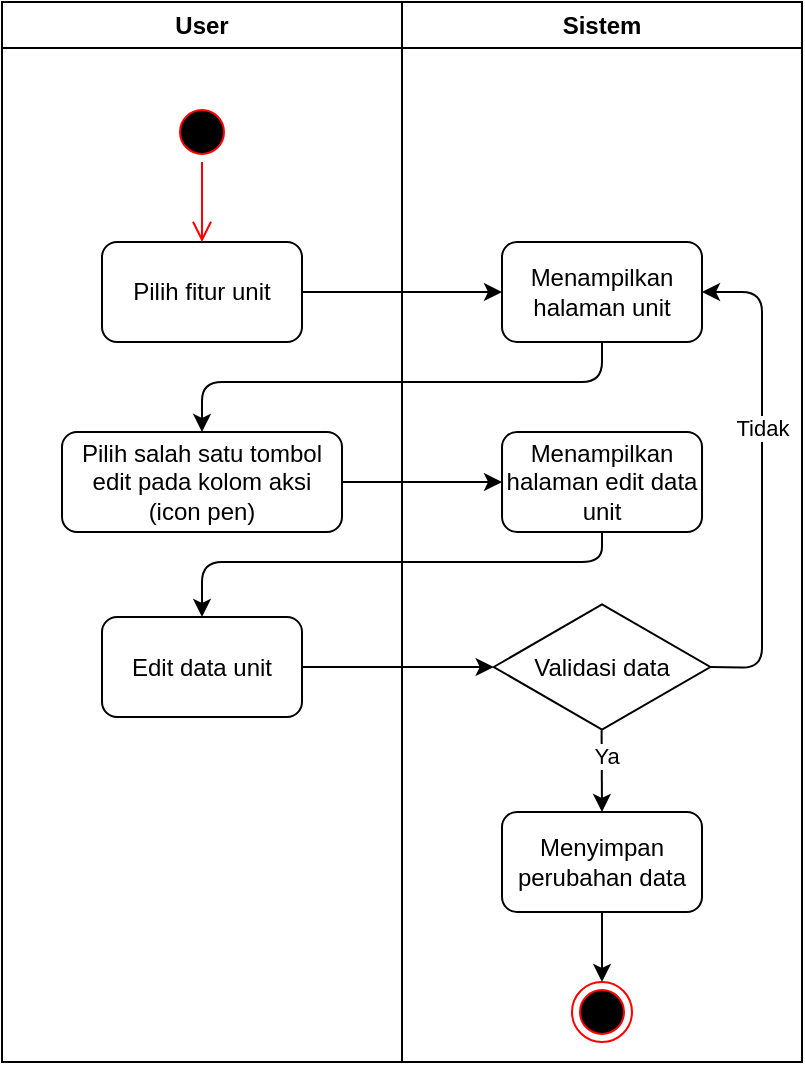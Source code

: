 <mxfile>
    <diagram id="8J11LVgj1c_TtOFQkKlk" name="Page-1">
        <mxGraphModel dx="1072" dy="563" grid="1" gridSize="10" guides="1" tooltips="1" connect="1" arrows="1" fold="1" page="1" pageScale="1" pageWidth="850" pageHeight="1100" math="0" shadow="0">
            <root>
                <mxCell id="0"/>
                <mxCell id="1" parent="0"/>
                <mxCell id="2" value="User" style="swimlane;whiteSpace=wrap;html=1;" parent="1" vertex="1">
                    <mxGeometry x="80" y="120" width="200" height="530" as="geometry"/>
                </mxCell>
                <mxCell id="5" value="Pilih fitur unit" style="rounded=1;whiteSpace=wrap;html=1;" parent="2" vertex="1">
                    <mxGeometry x="50" y="120" width="100" height="50" as="geometry"/>
                </mxCell>
                <mxCell id="6" value="" style="ellipse;html=1;shape=startState;fillColor=#000000;strokeColor=#ff0000;" parent="2" vertex="1">
                    <mxGeometry x="85" y="50" width="30" height="30" as="geometry"/>
                </mxCell>
                <mxCell id="7" value="" style="edgeStyle=orthogonalEdgeStyle;html=1;verticalAlign=bottom;endArrow=open;endSize=8;strokeColor=#ff0000;entryX=0.5;entryY=0;entryDx=0;entryDy=0;" parent="2" source="6" target="5" edge="1">
                    <mxGeometry relative="1" as="geometry">
                        <mxPoint x="100" y="140" as="targetPoint"/>
                    </mxGeometry>
                </mxCell>
                <mxCell id="11" value="&lt;span style=&quot;color: rgb(0, 0, 0);&quot;&gt;Pilih salah satu tombol edit pada kolom aksi&lt;/span&gt;&lt;div&gt;(icon pen)&lt;/div&gt;" style="rounded=1;whiteSpace=wrap;html=1;" parent="2" vertex="1">
                    <mxGeometry x="30" y="215" width="140" height="50" as="geometry"/>
                </mxCell>
                <mxCell id="24" value="Edit data unit" style="rounded=1;whiteSpace=wrap;html=1;" parent="2" vertex="1">
                    <mxGeometry x="50" y="307.5" width="100" height="50" as="geometry"/>
                </mxCell>
                <mxCell id="3" value="Sistem" style="swimlane;whiteSpace=wrap;html=1;" parent="1" vertex="1">
                    <mxGeometry x="280" y="120" width="200" height="530" as="geometry"/>
                </mxCell>
                <mxCell id="8" value="Menampilkan halaman unit" style="rounded=1;whiteSpace=wrap;html=1;" parent="3" vertex="1">
                    <mxGeometry x="50" y="120" width="100" height="50" as="geometry"/>
                </mxCell>
                <mxCell id="17" value="" style="edgeStyle=none;html=1;exitX=0.498;exitY=0.986;exitDx=0;exitDy=0;exitPerimeter=0;entryX=0.5;entryY=0;entryDx=0;entryDy=0;" parent="3" source="14" target="10" edge="1">
                    <mxGeometry relative="1" as="geometry">
                        <mxPoint x="109.998" y="381.5" as="sourcePoint"/>
                        <mxPoint x="110.6" y="439.26" as="targetPoint"/>
                    </mxGeometry>
                </mxCell>
                <mxCell id="34" value="Ya" style="edgeLabel;html=1;align=center;verticalAlign=middle;resizable=0;points=[];" parent="17" vertex="1" connectable="0">
                    <mxGeometry x="-0.401" y="2" relative="1" as="geometry">
                        <mxPoint as="offset"/>
                    </mxGeometry>
                </mxCell>
                <mxCell id="31" style="edgeStyle=none;html=1;entryX=1;entryY=0.5;entryDx=0;entryDy=0;exitX=1.002;exitY=0.5;exitDx=0;exitDy=0;exitPerimeter=0;" parent="3" source="14" target="8" edge="1">
                    <mxGeometry relative="1" as="geometry">
                        <Array as="points">
                            <mxPoint x="180" y="333"/>
                            <mxPoint x="180" y="145"/>
                        </Array>
                    </mxGeometry>
                </mxCell>
                <mxCell id="33" value="Tidak" style="edgeLabel;html=1;align=center;verticalAlign=middle;resizable=0;points=[];" parent="31" vertex="1" connectable="0">
                    <mxGeometry x="0.193" relative="1" as="geometry">
                        <mxPoint as="offset"/>
                    </mxGeometry>
                </mxCell>
                <mxCell id="14" value="Validasi data" style="html=1;whiteSpace=wrap;aspect=fixed;shape=isoRectangle;" parent="3" vertex="1">
                    <mxGeometry x="45.85" y="300" width="108.33" height="65" as="geometry"/>
                </mxCell>
                <mxCell id="10" value="Menyimpan perubahan data" style="rounded=1;whiteSpace=wrap;html=1;" parent="3" vertex="1">
                    <mxGeometry x="50" y="405" width="100" height="50" as="geometry"/>
                </mxCell>
                <mxCell id="22" value="Menampilkan halaman edit data unit" style="rounded=1;whiteSpace=wrap;html=1;" parent="3" vertex="1">
                    <mxGeometry x="50.01" y="215" width="100" height="50" as="geometry"/>
                </mxCell>
                <mxCell id="20" value="" style="ellipse;html=1;shape=endState;fillColor=#000000;strokeColor=#ff0000;" parent="3" vertex="1">
                    <mxGeometry x="85" y="490" width="30" height="30" as="geometry"/>
                </mxCell>
                <mxCell id="21" value="" style="edgeStyle=none;html=1;" parent="3" source="10" target="20" edge="1">
                    <mxGeometry relative="1" as="geometry"/>
                </mxCell>
                <mxCell id="9" value="" style="edgeStyle=none;html=1;" parent="1" source="5" target="8" edge="1">
                    <mxGeometry relative="1" as="geometry"/>
                </mxCell>
                <mxCell id="23" value="" style="edgeStyle=none;html=1;" parent="1" source="11" target="22" edge="1">
                    <mxGeometry relative="1" as="geometry"/>
                </mxCell>
                <mxCell id="25" style="edgeStyle=none;html=1;entryX=0.5;entryY=0;entryDx=0;entryDy=0;" parent="1" source="22" target="24" edge="1">
                    <mxGeometry relative="1" as="geometry">
                        <Array as="points">
                            <mxPoint x="380" y="400"/>
                            <mxPoint x="180" y="400"/>
                        </Array>
                    </mxGeometry>
                </mxCell>
                <mxCell id="27" value="" style="edgeStyle=none;html=1;" parent="1" source="24" target="14" edge="1">
                    <mxGeometry relative="1" as="geometry"/>
                </mxCell>
                <mxCell id="28" style="edgeStyle=none;html=1;entryX=0.5;entryY=0;entryDx=0;entryDy=0;exitX=0.5;exitY=1;exitDx=0;exitDy=0;" parent="1" source="8" target="11" edge="1">
                    <mxGeometry relative="1" as="geometry">
                        <Array as="points">
                            <mxPoint x="380" y="310"/>
                            <mxPoint x="180" y="310"/>
                        </Array>
                    </mxGeometry>
                </mxCell>
            </root>
        </mxGraphModel>
    </diagram>
</mxfile>